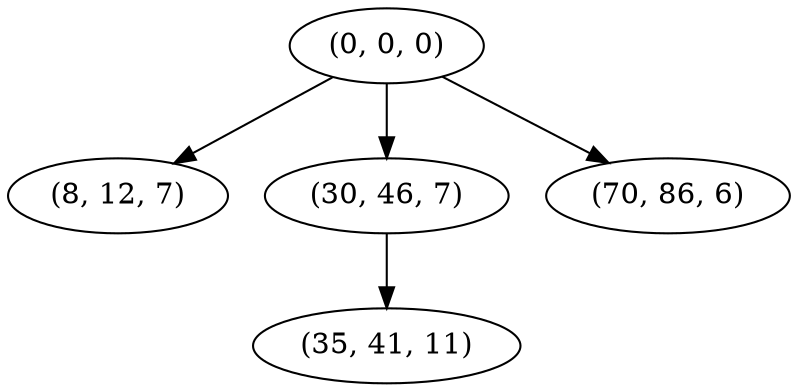 digraph tree {
    "(0, 0, 0)";
    "(8, 12, 7)";
    "(30, 46, 7)";
    "(35, 41, 11)";
    "(70, 86, 6)";
    "(0, 0, 0)" -> "(8, 12, 7)";
    "(0, 0, 0)" -> "(30, 46, 7)";
    "(0, 0, 0)" -> "(70, 86, 6)";
    "(30, 46, 7)" -> "(35, 41, 11)";
}
